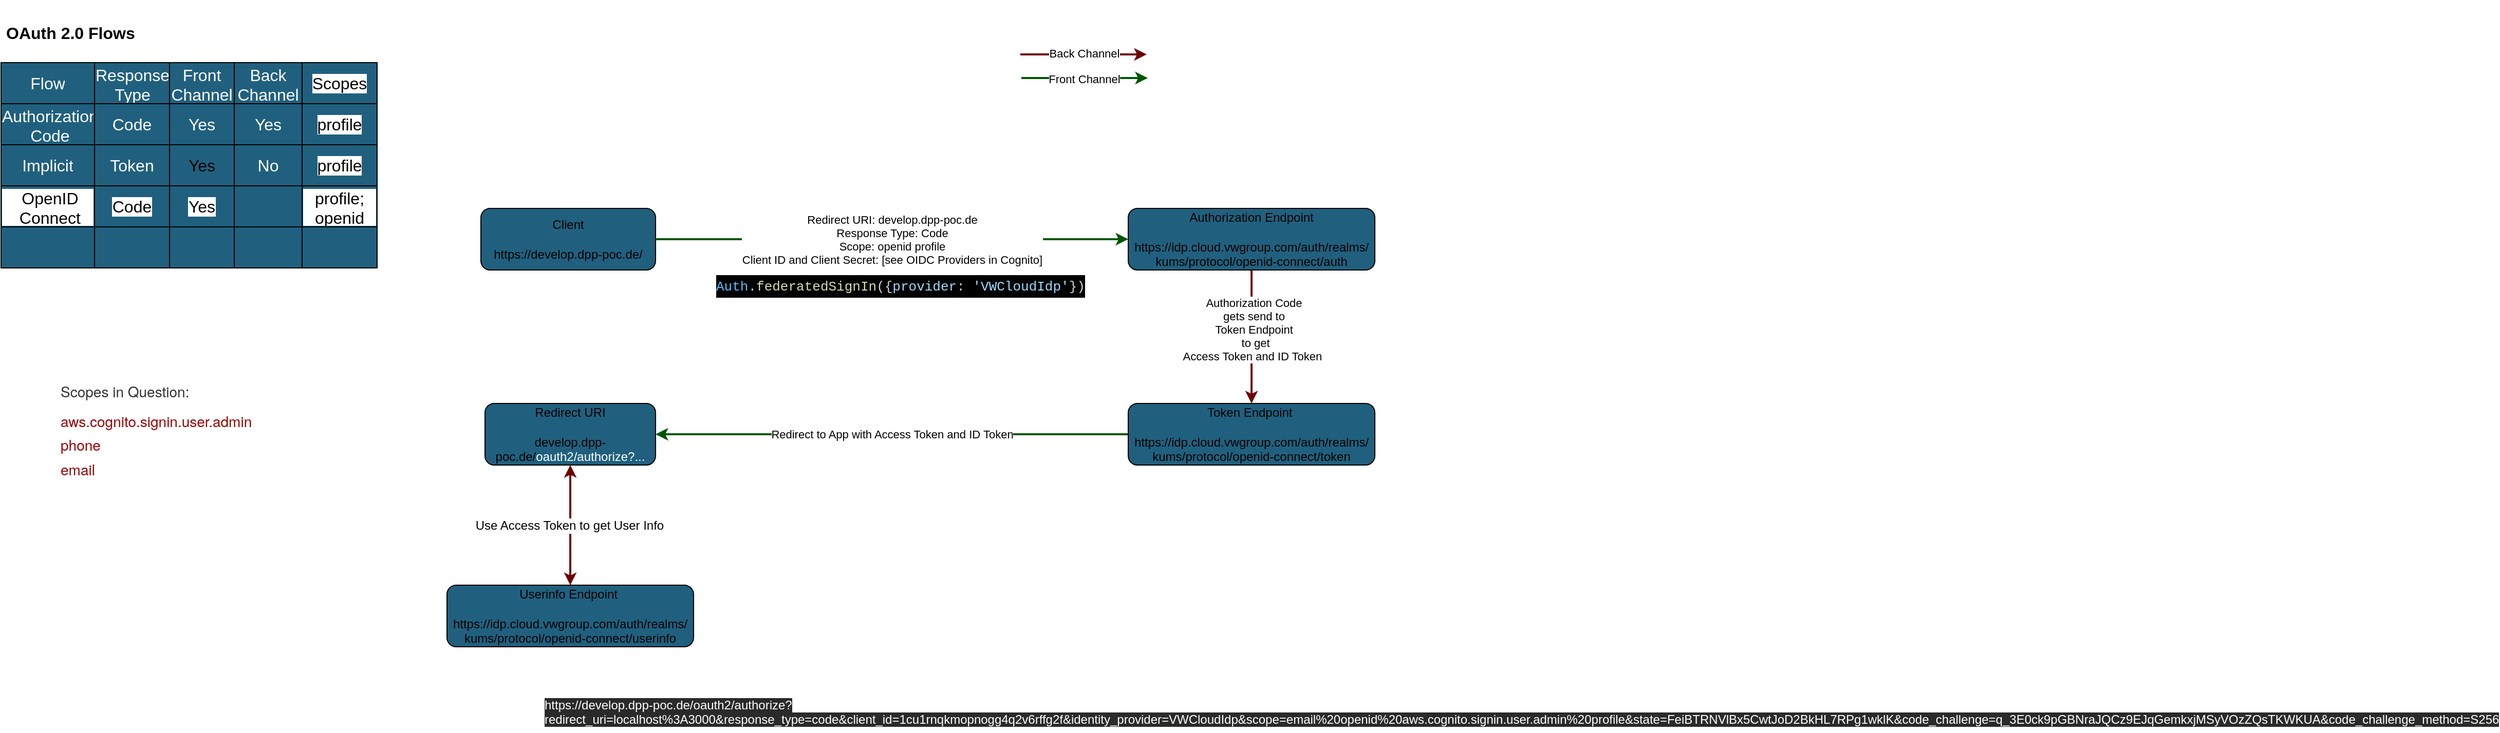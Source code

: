 <mxfile>
    <diagram id="l29CJYhS_Lh5dZZvIMRk" name="Page-1">
        <mxGraphModel dx="2802" dy="1729" grid="0" gridSize="10" guides="1" tooltips="1" connect="1" arrows="1" fold="1" page="0" pageScale="1" pageWidth="827" pageHeight="1169" background="#ffffff" math="0" shadow="0">
            <root>
                <mxCell id="0"/>
                <mxCell id="1" parent="0"/>
                <mxCell id="2" value="Client&lt;br&gt;&lt;br&gt;https://develop.dpp-poc.de/" style="rounded=1;whiteSpace=wrap;html=1;fillColor=#20607E;" parent="1" vertex="1">
                    <mxGeometry x="40" y="170" width="170" height="60" as="geometry"/>
                </mxCell>
                <mxCell id="8" value="" style="edgeStyle=none;html=1;fontColor=#000000;fillColor=#a20025;strokeColor=#6F0000;strokeWidth=2;" parent="1" source="3" target="4" edge="1">
                    <mxGeometry relative="1" as="geometry"/>
                </mxCell>
                <mxCell id="9" value="&lt;font&gt;Authorization Code &lt;br&gt;gets send to &lt;br&gt;Token Endpoint&lt;br&gt;&amp;nbsp;to get &lt;br&gt;Access Token and ID Token&amp;nbsp;&lt;/font&gt;" style="edgeLabel;html=1;align=center;verticalAlign=middle;resizable=0;points=[];fontColor=#000000;labelBackgroundColor=#FFFFFF;" parent="8" vertex="1" connectable="0">
                    <mxGeometry x="-0.11" y="2" relative="1" as="geometry">
                        <mxPoint as="offset"/>
                    </mxGeometry>
                </mxCell>
                <mxCell id="3" value="Authorization Endpoint&lt;br&gt;&lt;br&gt;https://idp.cloud.vwgroup.com/auth/realms/&lt;br&gt;kums/protocol/openid-connect/auth" style="rounded=1;whiteSpace=wrap;html=1;fillColor=#20607E;" parent="1" vertex="1">
                    <mxGeometry x="670" y="170" width="240" height="60" as="geometry"/>
                </mxCell>
                <mxCell id="15" value="Redirect to App with Access Token and ID Token" style="edgeStyle=none;html=1;exitX=0;exitY=0.5;exitDx=0;exitDy=0;entryX=1;entryY=0.5;entryDx=0;entryDy=0;fontColor=#000000;fillColor=#008a00;strokeColor=#005700;labelBackgroundColor=#FFFFFF;strokeWidth=2;" parent="1" source="4" target="14" edge="1">
                    <mxGeometry relative="1" as="geometry"/>
                </mxCell>
                <mxCell id="4" value="Token Endpoint&amp;nbsp;&lt;br&gt;&lt;br&gt;https://idp.cloud.vwgroup.com/auth/realms/&lt;br&gt;kums/protocol/openid-connect/token" style="rounded=1;whiteSpace=wrap;html=1;fillColor=#20607E;" parent="1" vertex="1">
                    <mxGeometry x="670" y="360" width="240" height="60" as="geometry"/>
                </mxCell>
                <mxCell id="5" value="" style="endArrow=classic;html=1;exitX=1;exitY=0.5;exitDx=0;exitDy=0;fillColor=#008a00;strokeColor=#005700;strokeWidth=2;" parent="1" source="2" target="3" edge="1">
                    <mxGeometry relative="1" as="geometry">
                        <mxPoint x="410" y="290" as="sourcePoint"/>
                        <mxPoint x="570" y="290" as="targetPoint"/>
                    </mxGeometry>
                </mxCell>
                <mxCell id="6" value="Redirect URI: develop.dpp-poc.de&lt;span style=&quot;font-size: 12px&quot;&gt;&lt;br&gt;&lt;/span&gt;Response Type: Code&lt;br&gt;Scope: openid profile&lt;br&gt;Client ID and Client Secret: [see OIDC Providers in Cognito]" style="edgeLabel;resizable=0;html=1;align=center;verticalAlign=middle;labelBackgroundColor=#FFFFFF;fontColor=#000000;" parent="5" connectable="0" vertex="1">
                    <mxGeometry relative="1" as="geometry"/>
                </mxCell>
                <mxCell id="13" value="&lt;meta charset=&quot;utf-8&quot;&gt;&lt;span style=&quot;color: rgb(255, 255, 255); font-family: helvetica; font-size: 12px; font-style: normal; font-weight: 400; letter-spacing: normal; text-align: left; text-indent: 0px; text-transform: none; word-spacing: 0px; background-color: rgb(42, 42, 42); display: inline; float: none;&quot;&gt;https://develop.dpp-poc.de/oauth2/authorize?redirect_uri=localhost%3A3000&amp;amp;response_type=code&amp;amp;client_id=1cu1rnqkmopnogg4q2v6rffg2f&amp;amp;identity_provider=VWCloudIdp&amp;amp;scope=email%20openid%20aws.cognito.signin.user.admin%20profile&amp;amp;state=FeiBTRNVlBx5CwtJoD2BkHL7RPg1wklK&amp;amp;code_challenge=q_3E0ck9pGBNraJQCz9EJqGemkxjMSyVOzZQsTKWKUA&amp;amp;code_challenge_method=S256&lt;/span&gt;" style="text;whiteSpace=wrap;html=1;fontColor=#FFFFFF;" parent="1" vertex="1">
                    <mxGeometry x="100" y="640" width="550" height="40" as="geometry"/>
                </mxCell>
                <mxCell id="14" value="Redirect URI&lt;br&gt;&lt;br&gt;develop.dpp-poc.de/&lt;span style=&quot;color: rgb(255 , 255 , 255) ; font-family: &amp;#34;helvetica&amp;#34; ; text-align: left&quot;&gt;oauth2/authorize?...&lt;/span&gt;" style="rounded=1;whiteSpace=wrap;html=1;fillColor=#20607E;" parent="1" vertex="1">
                    <mxGeometry x="44" y="360" width="166" height="60" as="geometry"/>
                </mxCell>
                <mxCell id="16" value="" style="endArrow=classic;html=1;fontColor=#FFFFFF;fillColor=#a20025;strokeColor=#6F0000;strokeWidth=2;" parent="1" edge="1">
                    <mxGeometry width="50" height="50" relative="1" as="geometry">
                        <mxPoint x="565" y="20" as="sourcePoint"/>
                        <mxPoint x="688" y="20" as="targetPoint"/>
                    </mxGeometry>
                </mxCell>
                <mxCell id="20" value="Back Channel" style="edgeLabel;html=1;align=center;verticalAlign=middle;resizable=0;points=[];fontColor=#000000;labelBackgroundColor=#FFFFFF;" parent="16" vertex="1" connectable="0">
                    <mxGeometry x="-0.138" y="1" relative="1" as="geometry">
                        <mxPoint x="9" as="offset"/>
                    </mxGeometry>
                </mxCell>
                <mxCell id="17" value="" style="endArrow=classic;html=1;fontColor=#FFFFFF;fillColor=#008a00;strokeColor=#005700;strokeWidth=2;" parent="1" edge="1">
                    <mxGeometry width="50" height="50" relative="1" as="geometry">
                        <mxPoint x="566" y="43" as="sourcePoint"/>
                        <mxPoint x="689" y="43" as="targetPoint"/>
                    </mxGeometry>
                </mxCell>
                <mxCell id="19" value="Front Channel" style="edgeLabel;html=1;align=center;verticalAlign=middle;resizable=0;points=[];fontColor=#000000;labelBackgroundColor=#FFFFFF;" parent="17" vertex="1" connectable="0">
                    <mxGeometry x="-0.008" y="-1" relative="1" as="geometry">
                        <mxPoint as="offset"/>
                    </mxGeometry>
                </mxCell>
                <mxCell id="21" value="&lt;div style=&quot;background-color: rgb(0 , 0 , 0) ; line-height: 20px&quot;&gt;&lt;div&gt;&lt;span style=&quot;color: rgb(79 , 193 , 255) ; font-family: &amp;#34;consolas&amp;#34; , &amp;#34;jetbrains mono&amp;#34; , &amp;#34;roboto mono&amp;#34; , &amp;#34;menlo&amp;#34; , &amp;#34;monaco&amp;#34; , &amp;#34;courier new&amp;#34; , monospace , &amp;#34;menlo&amp;#34; , &amp;#34;monaco&amp;#34; , &amp;#34;courier new&amp;#34; , monospace ; font-size: 13px ; font-weight: normal&quot;&gt;Auth&lt;/span&gt;&lt;span style=&quot;color: rgb(212 , 212 , 212) ; font-family: &amp;#34;consolas&amp;#34; , &amp;#34;jetbrains mono&amp;#34; , &amp;#34;roboto mono&amp;#34; , &amp;#34;menlo&amp;#34; , &amp;#34;monaco&amp;#34; , &amp;#34;courier new&amp;#34; , monospace , &amp;#34;menlo&amp;#34; , &amp;#34;monaco&amp;#34; , &amp;#34;courier new&amp;#34; , monospace ; font-size: 13px ; font-weight: normal&quot;&gt;.&lt;/span&gt;&lt;span style=&quot;color: rgb(220 , 220 , 170) ; font-family: &amp;#34;consolas&amp;#34; , &amp;#34;jetbrains mono&amp;#34; , &amp;#34;roboto mono&amp;#34; , &amp;#34;menlo&amp;#34; , &amp;#34;monaco&amp;#34; , &amp;#34;courier new&amp;#34; , monospace , &amp;#34;menlo&amp;#34; , &amp;#34;monaco&amp;#34; , &amp;#34;courier new&amp;#34; , monospace ; font-size: 13px ; font-weight: normal&quot;&gt;federatedSignIn&lt;/span&gt;&lt;span style=&quot;color: rgb(212 , 212 , 212) ; font-family: &amp;#34;consolas&amp;#34; , &amp;#34;jetbrains mono&amp;#34; , &amp;#34;roboto mono&amp;#34; , &amp;#34;menlo&amp;#34; , &amp;#34;monaco&amp;#34; , &amp;#34;courier new&amp;#34; , monospace , &amp;#34;menlo&amp;#34; , &amp;#34;monaco&amp;#34; , &amp;#34;courier new&amp;#34; , monospace ; font-size: 13px ; font-weight: normal&quot;&gt;({&lt;/span&gt;&lt;span style=&quot;color: rgb(156 , 220 , 254) ; font-family: &amp;#34;consolas&amp;#34; , &amp;#34;jetbrains mono&amp;#34; , &amp;#34;roboto mono&amp;#34; , &amp;#34;menlo&amp;#34; , &amp;#34;monaco&amp;#34; , &amp;#34;courier new&amp;#34; , monospace , &amp;#34;menlo&amp;#34; , &amp;#34;monaco&amp;#34; , &amp;#34;courier new&amp;#34; , monospace ; font-size: 13px ; font-weight: normal&quot;&gt;provider&lt;/span&gt;&lt;span style=&quot;color: rgb(212 , 212 , 212) ; font-family: &amp;#34;consolas&amp;#34; , &amp;#34;jetbrains mono&amp;#34; , &amp;#34;roboto mono&amp;#34; , &amp;#34;menlo&amp;#34; , &amp;#34;monaco&amp;#34; , &amp;#34;courier new&amp;#34; , monospace , &amp;#34;menlo&amp;#34; , &amp;#34;monaco&amp;#34; , &amp;#34;courier new&amp;#34; , monospace ; font-size: 13px ; font-weight: normal&quot;&gt;:&lt;/span&gt;&lt;span style=&quot;color: rgb(156 , 220 , 254) ; font-family: &amp;#34;consolas&amp;#34; , &amp;#34;jetbrains mono&amp;#34; , &amp;#34;roboto mono&amp;#34; , &amp;#34;menlo&amp;#34; , &amp;#34;monaco&amp;#34; , &amp;#34;courier new&amp;#34; , monospace , &amp;#34;menlo&amp;#34; , &amp;#34;monaco&amp;#34; , &amp;#34;courier new&amp;#34; , monospace ; font-size: 13px ; font-weight: normal&quot;&gt;&amp;nbsp;'&lt;/span&gt;&lt;font color=&quot;#9cdcfe&quot; face=&quot;consolas, jetbrains mono, roboto mono, menlo, monaco, courier new, monospace, menlo, monaco, courier new, monospace&quot;&gt;&lt;span style=&quot;font-size: 13px&quot;&gt;VWCloudIdp&lt;/span&gt;&lt;/font&gt;&lt;span style=&quot;color: rgb(156 , 220 , 254) ; font-family: &amp;#34;consolas&amp;#34; , &amp;#34;jetbrains mono&amp;#34; , &amp;#34;roboto mono&amp;#34; , &amp;#34;menlo&amp;#34; , &amp;#34;monaco&amp;#34; , &amp;#34;courier new&amp;#34; , monospace , &amp;#34;menlo&amp;#34; , &amp;#34;monaco&amp;#34; , &amp;#34;courier new&amp;#34; , monospace ; font-size: 13px ; font-weight: normal&quot;&gt;'&lt;/span&gt;&lt;font color=&quot;#d4d4d4&quot; face=&quot;consolas, jetbrains mono, roboto mono, menlo, monaco, courier new, monospace, menlo, monaco, courier new, monospace&quot;&gt;&lt;span style=&quot;font-size: 13px&quot;&gt;})&lt;/span&gt;&lt;/font&gt;&lt;/div&gt;&lt;/div&gt;" style="text;whiteSpace=wrap;html=1;fontSize=16;fontColor=#000000;" parent="1" vertex="1">
                    <mxGeometry x="267" y="228" width="366" height="34" as="geometry"/>
                </mxCell>
                <mxCell id="22" value="&lt;h1&gt;&lt;span style=&quot;font-size: 16px&quot;&gt;OAuth 2.0 Flows&lt;/span&gt;&lt;/h1&gt;" style="text;html=1;strokeColor=none;fillColor=none;spacing=5;spacingTop=-20;whiteSpace=wrap;overflow=hidden;rounded=0;labelBackgroundColor=none;fontColor=#000000;" parent="1" vertex="1">
                    <mxGeometry x="-427" y="-23" width="148" height="40" as="geometry"/>
                </mxCell>
                <mxCell id="23" value="" style="shape=table;startSize=0;container=1;collapsible=0;childLayout=tableLayout;labelBackgroundColor=none;fontSize=12;fontColor=#FFFFFF;fillColor=#20607E;" parent="1" vertex="1">
                    <mxGeometry x="-427" y="28" width="366" height="200" as="geometry"/>
                </mxCell>
                <mxCell id="24" value="" style="shape=partialRectangle;collapsible=0;dropTarget=0;pointerEvents=0;fillColor=none;top=0;left=0;bottom=0;right=0;points=[[0,0.5],[1,0.5]];portConstraint=eastwest;labelBackgroundColor=#FFFFFF;fontSize=16;fontColor=#000000;" parent="23" vertex="1">
                    <mxGeometry width="366" height="40" as="geometry"/>
                </mxCell>
                <mxCell id="25" value="Flow" style="shape=partialRectangle;html=1;whiteSpace=wrap;connectable=0;overflow=hidden;fillColor=none;top=0;left=0;bottom=0;right=0;pointerEvents=1;labelBackgroundColor=none;fontSize=16;fontColor=#FFFFFF;" parent="24" vertex="1">
                    <mxGeometry width="91" height="40" as="geometry">
                        <mxRectangle width="91" height="40" as="alternateBounds"/>
                    </mxGeometry>
                </mxCell>
                <mxCell id="26" value="Response Type" style="shape=partialRectangle;html=1;whiteSpace=wrap;connectable=0;overflow=hidden;fillColor=none;top=0;left=0;bottom=0;right=0;pointerEvents=1;labelBackgroundColor=none;fontSize=16;fontColor=#FFFFFF;" parent="24" vertex="1">
                    <mxGeometry x="91" width="73" height="40" as="geometry">
                        <mxRectangle width="73" height="40" as="alternateBounds"/>
                    </mxGeometry>
                </mxCell>
                <mxCell id="27" value="Front Channel" style="shape=partialRectangle;html=1;whiteSpace=wrap;connectable=0;overflow=hidden;fillColor=none;top=0;left=0;bottom=0;right=0;pointerEvents=1;labelBackgroundColor=none;fontSize=16;fontColor=#FFFFFF;" parent="24" vertex="1">
                    <mxGeometry x="164" width="63" height="40" as="geometry">
                        <mxRectangle width="63" height="40" as="alternateBounds"/>
                    </mxGeometry>
                </mxCell>
                <mxCell id="28" value="Back Channel" style="shape=partialRectangle;html=1;whiteSpace=wrap;connectable=0;overflow=hidden;fillColor=none;top=0;left=0;bottom=0;right=0;pointerEvents=1;labelBackgroundColor=none;fontSize=16;fontColor=#FFFFFF;strokeColor=default;" parent="24" vertex="1">
                    <mxGeometry x="227" width="66" height="40" as="geometry">
                        <mxRectangle width="66" height="40" as="alternateBounds"/>
                    </mxGeometry>
                </mxCell>
                <mxCell id="29" value="Scopes" style="shape=partialRectangle;html=1;whiteSpace=wrap;connectable=0;overflow=hidden;fillColor=none;top=0;left=0;bottom=0;right=0;pointerEvents=1;labelBackgroundColor=#FFFFFF;fontSize=16;fontColor=#000000;" parent="24" vertex="1">
                    <mxGeometry x="293" width="73" height="40" as="geometry">
                        <mxRectangle width="73" height="40" as="alternateBounds"/>
                    </mxGeometry>
                </mxCell>
                <mxCell id="30" value="" style="shape=partialRectangle;collapsible=0;dropTarget=0;pointerEvents=0;fillColor=none;top=0;left=0;bottom=0;right=0;points=[[0,0.5],[1,0.5]];portConstraint=eastwest;labelBackgroundColor=#FFFFFF;fontSize=16;fontColor=#000000;" parent="23" vertex="1">
                    <mxGeometry y="40" width="366" height="40" as="geometry"/>
                </mxCell>
                <mxCell id="31" value="Authorization Code" style="shape=partialRectangle;html=1;whiteSpace=wrap;connectable=0;overflow=hidden;fillColor=none;top=0;left=0;bottom=0;right=0;pointerEvents=1;labelBackgroundColor=none;fontSize=16;fontColor=#FFFFFF;" parent="30" vertex="1">
                    <mxGeometry width="91" height="40" as="geometry">
                        <mxRectangle width="91" height="40" as="alternateBounds"/>
                    </mxGeometry>
                </mxCell>
                <mxCell id="32" value="Code" style="shape=partialRectangle;html=1;whiteSpace=wrap;connectable=0;overflow=hidden;fillColor=none;top=0;left=0;bottom=0;right=0;pointerEvents=1;labelBackgroundColor=none;fontSize=16;fontColor=#FFFFFF;" parent="30" vertex="1">
                    <mxGeometry x="91" width="73" height="40" as="geometry">
                        <mxRectangle width="73" height="40" as="alternateBounds"/>
                    </mxGeometry>
                </mxCell>
                <mxCell id="33" value="Yes" style="shape=partialRectangle;html=1;whiteSpace=wrap;connectable=0;overflow=hidden;fillColor=none;top=0;left=0;bottom=0;right=0;pointerEvents=1;labelBackgroundColor=none;fontSize=16;fontColor=#FFFFFF;" parent="30" vertex="1">
                    <mxGeometry x="164" width="63" height="40" as="geometry">
                        <mxRectangle width="63" height="40" as="alternateBounds"/>
                    </mxGeometry>
                </mxCell>
                <mxCell id="34" value="Yes" style="shape=partialRectangle;html=1;whiteSpace=wrap;connectable=0;overflow=hidden;fillColor=none;top=0;left=0;bottom=0;right=0;pointerEvents=1;labelBackgroundColor=none;fontSize=16;fontColor=#FFFFFF;" parent="30" vertex="1">
                    <mxGeometry x="227" width="66" height="40" as="geometry">
                        <mxRectangle width="66" height="40" as="alternateBounds"/>
                    </mxGeometry>
                </mxCell>
                <mxCell id="35" value="profile" style="shape=partialRectangle;html=1;whiteSpace=wrap;connectable=0;overflow=hidden;fillColor=none;top=0;left=0;bottom=0;right=0;pointerEvents=1;labelBackgroundColor=#FFFFFF;fontSize=16;fontColor=#000000;" parent="30" vertex="1">
                    <mxGeometry x="293" width="73" height="40" as="geometry">
                        <mxRectangle width="73" height="40" as="alternateBounds"/>
                    </mxGeometry>
                </mxCell>
                <mxCell id="36" value="" style="shape=partialRectangle;collapsible=0;dropTarget=0;pointerEvents=0;fillColor=none;top=0;left=0;bottom=0;right=0;points=[[0,0.5],[1,0.5]];portConstraint=eastwest;labelBackgroundColor=#FFFFFF;fontSize=16;fontColor=#000000;" parent="23" vertex="1">
                    <mxGeometry y="80" width="366" height="40" as="geometry"/>
                </mxCell>
                <mxCell id="37" value="Implicit" style="shape=partialRectangle;html=1;whiteSpace=wrap;connectable=0;overflow=hidden;fillColor=none;top=0;left=0;bottom=0;right=0;pointerEvents=1;labelBackgroundColor=none;fontSize=16;fontColor=#FFFFFF;" parent="36" vertex="1">
                    <mxGeometry width="91" height="40" as="geometry">
                        <mxRectangle width="91" height="40" as="alternateBounds"/>
                    </mxGeometry>
                </mxCell>
                <mxCell id="38" value="Token" style="shape=partialRectangle;html=1;whiteSpace=wrap;connectable=0;overflow=hidden;fillColor=none;top=0;left=0;bottom=0;right=0;pointerEvents=1;labelBackgroundColor=none;fontSize=16;fontColor=#FFFFFF;" parent="36" vertex="1">
                    <mxGeometry x="91" width="73" height="40" as="geometry">
                        <mxRectangle width="73" height="40" as="alternateBounds"/>
                    </mxGeometry>
                </mxCell>
                <mxCell id="39" value="Yes" style="shape=partialRectangle;html=1;whiteSpace=wrap;connectable=0;overflow=hidden;fillColor=none;top=0;left=0;bottom=0;right=0;pointerEvents=1;labelBackgroundColor=none;fontSize=16;fontColor=default;" parent="36" vertex="1">
                    <mxGeometry x="164" width="63" height="40" as="geometry">
                        <mxRectangle width="63" height="40" as="alternateBounds"/>
                    </mxGeometry>
                </mxCell>
                <mxCell id="40" value="No" style="shape=partialRectangle;html=1;whiteSpace=wrap;connectable=0;overflow=hidden;fillColor=none;top=0;left=0;bottom=0;right=0;pointerEvents=1;labelBackgroundColor=none;fontSize=16;fontColor=#FFFFFF;" parent="36" vertex="1">
                    <mxGeometry x="227" width="66" height="40" as="geometry">
                        <mxRectangle width="66" height="40" as="alternateBounds"/>
                    </mxGeometry>
                </mxCell>
                <mxCell id="41" value="profile" style="shape=partialRectangle;html=1;whiteSpace=wrap;connectable=0;overflow=hidden;fillColor=none;top=0;left=0;bottom=0;right=0;pointerEvents=1;labelBackgroundColor=#FFFFFF;fontSize=16;fontColor=#000000;" parent="36" vertex="1">
                    <mxGeometry x="293" width="73" height="40" as="geometry">
                        <mxRectangle width="73" height="40" as="alternateBounds"/>
                    </mxGeometry>
                </mxCell>
                <mxCell id="42" value="" style="shape=partialRectangle;collapsible=0;dropTarget=0;pointerEvents=0;fillColor=none;top=0;left=0;bottom=0;right=0;points=[[0,0.5],[1,0.5]];portConstraint=eastwest;labelBackgroundColor=#FFFFFF;fontSize=16;fontColor=#000000;" parent="23" vertex="1">
                    <mxGeometry y="120" width="366" height="40" as="geometry"/>
                </mxCell>
                <mxCell id="43" value="OpenID Connect Authorization" style="shape=partialRectangle;html=1;whiteSpace=wrap;connectable=0;overflow=hidden;fillColor=none;top=0;left=0;bottom=0;right=0;pointerEvents=1;labelBackgroundColor=#FFFFFF;fontSize=16;fontColor=#000000;" parent="42" vertex="1">
                    <mxGeometry width="91" height="40" as="geometry">
                        <mxRectangle width="91" height="40" as="alternateBounds"/>
                    </mxGeometry>
                </mxCell>
                <mxCell id="44" value="Code" style="shape=partialRectangle;html=1;whiteSpace=wrap;connectable=0;overflow=hidden;fillColor=none;top=0;left=0;bottom=0;right=0;pointerEvents=1;labelBackgroundColor=#FFFFFF;fontSize=16;fontColor=#000000;" parent="42" vertex="1">
                    <mxGeometry x="91" width="73" height="40" as="geometry">
                        <mxRectangle width="73" height="40" as="alternateBounds"/>
                    </mxGeometry>
                </mxCell>
                <mxCell id="45" value="Yes" style="shape=partialRectangle;html=1;whiteSpace=wrap;connectable=0;overflow=hidden;fillColor=none;top=0;left=0;bottom=0;right=0;pointerEvents=1;labelBackgroundColor=#FFFFFF;fontSize=16;fontColor=#000000;" parent="42" vertex="1">
                    <mxGeometry x="164" width="63" height="40" as="geometry">
                        <mxRectangle width="63" height="40" as="alternateBounds"/>
                    </mxGeometry>
                </mxCell>
                <mxCell id="46" value="" style="shape=partialRectangle;html=1;whiteSpace=wrap;connectable=0;overflow=hidden;fillColor=none;top=0;left=0;bottom=0;right=0;pointerEvents=1;labelBackgroundColor=#FFFFFF;fontSize=16;fontColor=#000000;" parent="42" vertex="1">
                    <mxGeometry x="227" width="66" height="40" as="geometry">
                        <mxRectangle width="66" height="40" as="alternateBounds"/>
                    </mxGeometry>
                </mxCell>
                <mxCell id="47" value="profile; openid" style="shape=partialRectangle;html=1;whiteSpace=wrap;connectable=0;overflow=hidden;fillColor=none;top=0;left=0;bottom=0;right=0;pointerEvents=1;labelBackgroundColor=#FFFFFF;fontSize=16;fontColor=#000000;" parent="42" vertex="1">
                    <mxGeometry x="293" width="73" height="40" as="geometry">
                        <mxRectangle width="73" height="40" as="alternateBounds"/>
                    </mxGeometry>
                </mxCell>
                <mxCell id="48" value="" style="shape=partialRectangle;collapsible=0;dropTarget=0;pointerEvents=0;fillColor=none;top=0;left=0;bottom=0;right=0;points=[[0,0.5],[1,0.5]];portConstraint=eastwest;labelBackgroundColor=#FFFFFF;fontSize=16;fontColor=#000000;" parent="23" vertex="1">
                    <mxGeometry y="160" width="366" height="40" as="geometry"/>
                </mxCell>
                <mxCell id="49" value="" style="shape=partialRectangle;html=1;whiteSpace=wrap;connectable=0;overflow=hidden;fillColor=none;top=0;left=0;bottom=0;right=0;pointerEvents=1;labelBackgroundColor=#FFFFFF;fontSize=16;fontColor=#000000;" parent="48" vertex="1">
                    <mxGeometry width="91" height="40" as="geometry">
                        <mxRectangle width="91" height="40" as="alternateBounds"/>
                    </mxGeometry>
                </mxCell>
                <mxCell id="50" value="" style="shape=partialRectangle;html=1;whiteSpace=wrap;connectable=0;overflow=hidden;fillColor=none;top=0;left=0;bottom=0;right=0;pointerEvents=1;labelBackgroundColor=#FFFFFF;fontSize=16;fontColor=#000000;" parent="48" vertex="1">
                    <mxGeometry x="91" width="73" height="40" as="geometry">
                        <mxRectangle width="73" height="40" as="alternateBounds"/>
                    </mxGeometry>
                </mxCell>
                <mxCell id="51" value="" style="shape=partialRectangle;html=1;whiteSpace=wrap;connectable=0;overflow=hidden;fillColor=none;top=0;left=0;bottom=0;right=0;pointerEvents=1;labelBackgroundColor=#FFFFFF;fontSize=16;fontColor=#000000;" parent="48" vertex="1">
                    <mxGeometry x="164" width="63" height="40" as="geometry">
                        <mxRectangle width="63" height="40" as="alternateBounds"/>
                    </mxGeometry>
                </mxCell>
                <mxCell id="52" value="" style="shape=partialRectangle;html=1;whiteSpace=wrap;connectable=0;overflow=hidden;fillColor=none;top=0;left=0;bottom=0;right=0;pointerEvents=1;labelBackgroundColor=#FFFFFF;fontSize=16;fontColor=#000000;" parent="48" vertex="1">
                    <mxGeometry x="227" width="66" height="40" as="geometry">
                        <mxRectangle width="66" height="40" as="alternateBounds"/>
                    </mxGeometry>
                </mxCell>
                <mxCell id="53" value="" style="shape=partialRectangle;html=1;whiteSpace=wrap;connectable=0;overflow=hidden;fillColor=none;top=0;left=0;bottom=0;right=0;pointerEvents=1;labelBackgroundColor=#FFFFFF;fontSize=16;fontColor=#000000;" parent="48" vertex="1">
                    <mxGeometry x="293" width="73" height="40" as="geometry">
                        <mxRectangle width="73" height="40" as="alternateBounds"/>
                    </mxGeometry>
                </mxCell>
                <mxCell id="59" style="edgeStyle=none;html=1;exitX=0.5;exitY=0;exitDx=0;exitDy=0;entryX=0.5;entryY=1;entryDx=0;entryDy=0;labelBackgroundColor=none;fontSize=12;fontColor=none;strokeWidth=2;noLabel=1;strokeColor=#6F0000;startArrow=classic;startFill=1;" parent="1" source="54" target="14" edge="1">
                    <mxGeometry relative="1" as="geometry"/>
                </mxCell>
                <mxCell id="61" value="Use Access Token to get User Info" style="edgeLabel;align=center;verticalAlign=middle;resizable=0;points=[];fontSize=12;fontColor=none;html=1;labelBackgroundColor=#FFFFFF;" parent="59" vertex="1" connectable="0">
                    <mxGeometry x="0.007" y="1" relative="1" as="geometry">
                        <mxPoint y="1" as="offset"/>
                    </mxGeometry>
                </mxCell>
                <mxCell id="54" value="Userinfo Endpoint&amp;nbsp;&lt;br&gt;&lt;br&gt;https://idp.cloud.vwgroup.com/auth/realms/&lt;br&gt;kums/protocol/openid-connect/userinfo" style="rounded=1;whiteSpace=wrap;html=1;fillColor=#20607E;" parent="1" vertex="1">
                    <mxGeometry x="7" y="537" width="240" height="60" as="geometry"/>
                </mxCell>
                <mxCell id="55" value="&lt;span style=&quot;font-family: &amp;quot;helvetica neue&amp;quot;, roboto, arial, sans-serif; font-size: 14px; font-style: normal; font-weight: 400; letter-spacing: normal; text-indent: 0px; text-transform: none; word-spacing: 0px; background-color: rgb(255, 255, 255); text-decoration: none; display: inline; float: none;&quot;&gt;aws.cognito.signin.user.admin&lt;/span&gt;" style="text;whiteSpace=wrap;html=1;fontSize=12;fontColor=#990000;" parent="1" vertex="1">
                    <mxGeometry x="-370.857" y="361.857" width="209" height="29" as="geometry"/>
                </mxCell>
                <mxCell id="56" value="&lt;font face=&quot;helvetica neue, roboto, arial, sans-serif&quot;&gt;&lt;span style=&quot;font-size: 14px ; background-color: rgb(255 , 255 , 255)&quot;&gt;phone&lt;/span&gt;&lt;/font&gt;" style="text;whiteSpace=wrap;html=1;fontSize=12;fontColor=#990000;" parent="1" vertex="1">
                    <mxGeometry x="-370.857" y="384.997" width="209" height="29" as="geometry"/>
                </mxCell>
                <mxCell id="57" value="&lt;font face=&quot;helvetica neue, roboto, arial, sans-serif&quot;&gt;&lt;span style=&quot;font-size: 14px ; background-color: rgb(255 , 255 , 255)&quot;&gt;email&lt;/span&gt;&lt;/font&gt;" style="text;whiteSpace=wrap;html=1;fontSize=12;fontColor=#990000;" parent="1" vertex="1">
                    <mxGeometry x="-370.857" y="408.997" width="209" height="29" as="geometry"/>
                </mxCell>
                <mxCell id="58" value="&lt;span style=&quot;color: rgb(48 , 50 , 50) ; font-family: &amp;#34;helvetica neue&amp;#34; , &amp;#34;roboto&amp;#34; , &amp;#34;arial&amp;#34; , sans-serif ; font-size: 14px ; font-style: normal ; font-weight: 400 ; letter-spacing: normal ; text-indent: 0px ; text-transform: none ; word-spacing: 0px ; background-color: rgb(255 , 255 , 255) ; text-decoration: none ; display: inline ; float: none&quot;&gt;Scopes in Question:&lt;/span&gt;" style="text;whiteSpace=wrap;html=1;fontSize=12;fontColor=#FFFFFF;" parent="1" vertex="1">
                    <mxGeometry x="-370.857" y="332.857" width="209" height="29" as="geometry"/>
                </mxCell>
            </root>
        </mxGraphModel>
    </diagram>
</mxfile>